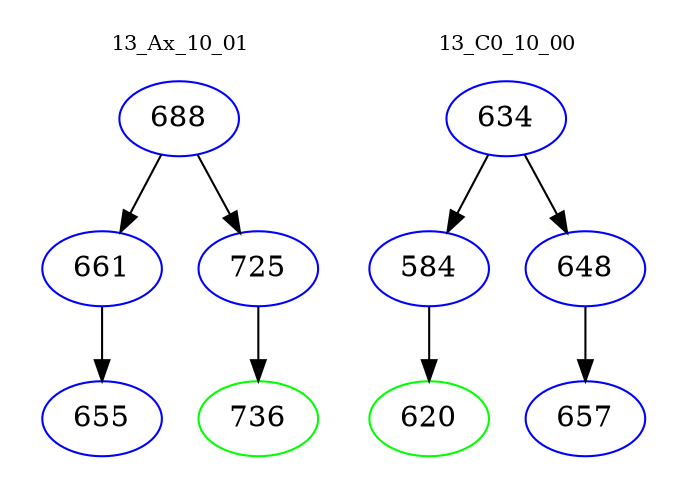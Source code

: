 digraph{
subgraph cluster_0 {
color = white
label = "13_Ax_10_01";
fontsize=10;
T0_688 [label="688", color="blue"]
T0_688 -> T0_661 [color="black"]
T0_661 [label="661", color="blue"]
T0_661 -> T0_655 [color="black"]
T0_655 [label="655", color="blue"]
T0_688 -> T0_725 [color="black"]
T0_725 [label="725", color="blue"]
T0_725 -> T0_736 [color="black"]
T0_736 [label="736", color="green"]
}
subgraph cluster_1 {
color = white
label = "13_C0_10_00";
fontsize=10;
T1_634 [label="634", color="blue"]
T1_634 -> T1_584 [color="black"]
T1_584 [label="584", color="blue"]
T1_584 -> T1_620 [color="black"]
T1_620 [label="620", color="green"]
T1_634 -> T1_648 [color="black"]
T1_648 [label="648", color="blue"]
T1_648 -> T1_657 [color="black"]
T1_657 [label="657", color="blue"]
}
}
